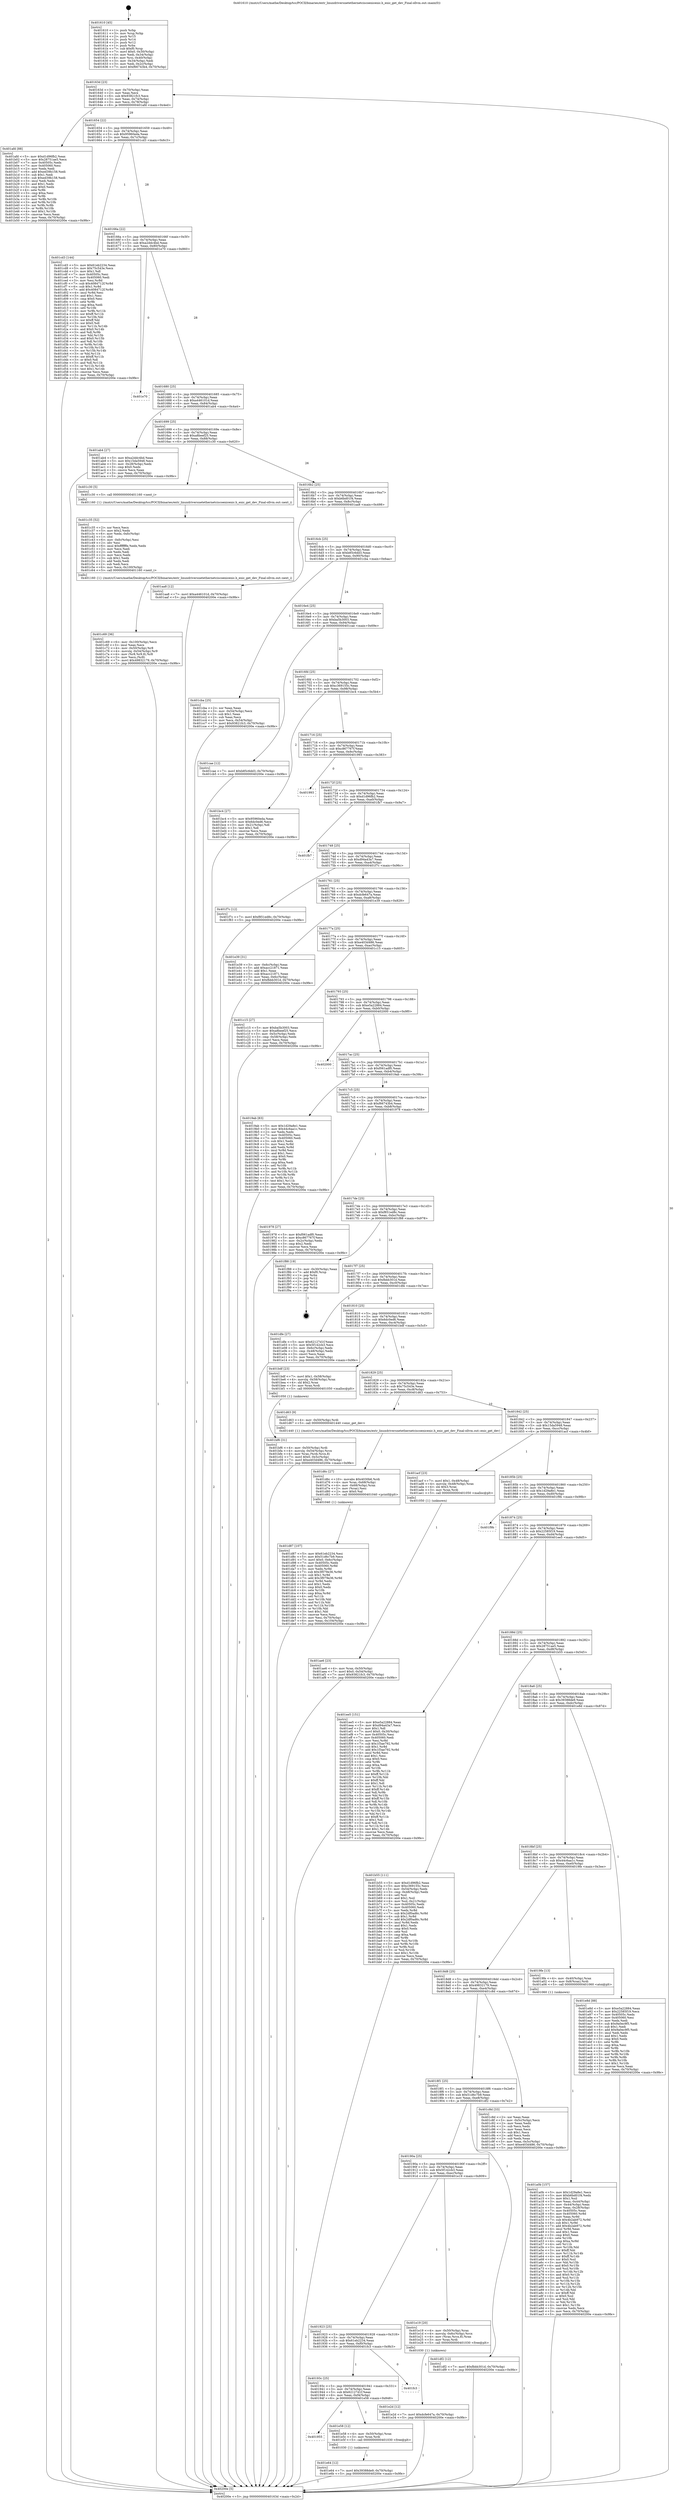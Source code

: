digraph "0x401610" {
  label = "0x401610 (/mnt/c/Users/mathe/Desktop/tcc/POCII/binaries/extr_linuxdriversnetethernetciscoenicenic.h_enic_get_dev_Final-ollvm.out::main(0))"
  labelloc = "t"
  node[shape=record]

  Entry [label="",width=0.3,height=0.3,shape=circle,fillcolor=black,style=filled]
  "0x40163d" [label="{
     0x40163d [23]\l
     | [instrs]\l
     &nbsp;&nbsp;0x40163d \<+3\>: mov -0x70(%rbp),%eax\l
     &nbsp;&nbsp;0x401640 \<+2\>: mov %eax,%ecx\l
     &nbsp;&nbsp;0x401642 \<+6\>: sub $0x93821fc3,%ecx\l
     &nbsp;&nbsp;0x401648 \<+3\>: mov %eax,-0x74(%rbp)\l
     &nbsp;&nbsp;0x40164b \<+3\>: mov %ecx,-0x78(%rbp)\l
     &nbsp;&nbsp;0x40164e \<+6\>: je 0000000000401afd \<main+0x4ed\>\l
  }"]
  "0x401afd" [label="{
     0x401afd [88]\l
     | [instrs]\l
     &nbsp;&nbsp;0x401afd \<+5\>: mov $0xd1d96fb2,%eax\l
     &nbsp;&nbsp;0x401b02 \<+5\>: mov $0x28751ae5,%ecx\l
     &nbsp;&nbsp;0x401b07 \<+7\>: mov 0x40505c,%edx\l
     &nbsp;&nbsp;0x401b0e \<+7\>: mov 0x405060,%esi\l
     &nbsp;&nbsp;0x401b15 \<+2\>: mov %edx,%edi\l
     &nbsp;&nbsp;0x401b17 \<+6\>: add $0xed39b158,%edi\l
     &nbsp;&nbsp;0x401b1d \<+3\>: sub $0x1,%edi\l
     &nbsp;&nbsp;0x401b20 \<+6\>: sub $0xed39b158,%edi\l
     &nbsp;&nbsp;0x401b26 \<+3\>: imul %edi,%edx\l
     &nbsp;&nbsp;0x401b29 \<+3\>: and $0x1,%edx\l
     &nbsp;&nbsp;0x401b2c \<+3\>: cmp $0x0,%edx\l
     &nbsp;&nbsp;0x401b2f \<+4\>: sete %r8b\l
     &nbsp;&nbsp;0x401b33 \<+3\>: cmp $0xa,%esi\l
     &nbsp;&nbsp;0x401b36 \<+4\>: setl %r9b\l
     &nbsp;&nbsp;0x401b3a \<+3\>: mov %r8b,%r10b\l
     &nbsp;&nbsp;0x401b3d \<+3\>: and %r9b,%r10b\l
     &nbsp;&nbsp;0x401b40 \<+3\>: xor %r9b,%r8b\l
     &nbsp;&nbsp;0x401b43 \<+3\>: or %r8b,%r10b\l
     &nbsp;&nbsp;0x401b46 \<+4\>: test $0x1,%r10b\l
     &nbsp;&nbsp;0x401b4a \<+3\>: cmovne %ecx,%eax\l
     &nbsp;&nbsp;0x401b4d \<+3\>: mov %eax,-0x70(%rbp)\l
     &nbsp;&nbsp;0x401b50 \<+5\>: jmp 000000000040200e \<main+0x9fe\>\l
  }"]
  "0x401654" [label="{
     0x401654 [22]\l
     | [instrs]\l
     &nbsp;&nbsp;0x401654 \<+5\>: jmp 0000000000401659 \<main+0x49\>\l
     &nbsp;&nbsp;0x401659 \<+3\>: mov -0x74(%rbp),%eax\l
     &nbsp;&nbsp;0x40165c \<+5\>: sub $0x95960eda,%eax\l
     &nbsp;&nbsp;0x401661 \<+3\>: mov %eax,-0x7c(%rbp)\l
     &nbsp;&nbsp;0x401664 \<+6\>: je 0000000000401cd3 \<main+0x6c3\>\l
  }"]
  Exit [label="",width=0.3,height=0.3,shape=circle,fillcolor=black,style=filled,peripheries=2]
  "0x401cd3" [label="{
     0x401cd3 [144]\l
     | [instrs]\l
     &nbsp;&nbsp;0x401cd3 \<+5\>: mov $0x61eb2234,%eax\l
     &nbsp;&nbsp;0x401cd8 \<+5\>: mov $0x75c543e,%ecx\l
     &nbsp;&nbsp;0x401cdd \<+2\>: mov $0x1,%dl\l
     &nbsp;&nbsp;0x401cdf \<+7\>: mov 0x40505c,%esi\l
     &nbsp;&nbsp;0x401ce6 \<+7\>: mov 0x405060,%edi\l
     &nbsp;&nbsp;0x401ced \<+3\>: mov %esi,%r8d\l
     &nbsp;&nbsp;0x401cf0 \<+7\>: sub $0x4084712f,%r8d\l
     &nbsp;&nbsp;0x401cf7 \<+4\>: sub $0x1,%r8d\l
     &nbsp;&nbsp;0x401cfb \<+7\>: add $0x4084712f,%r8d\l
     &nbsp;&nbsp;0x401d02 \<+4\>: imul %r8d,%esi\l
     &nbsp;&nbsp;0x401d06 \<+3\>: and $0x1,%esi\l
     &nbsp;&nbsp;0x401d09 \<+3\>: cmp $0x0,%esi\l
     &nbsp;&nbsp;0x401d0c \<+4\>: sete %r9b\l
     &nbsp;&nbsp;0x401d10 \<+3\>: cmp $0xa,%edi\l
     &nbsp;&nbsp;0x401d13 \<+4\>: setl %r10b\l
     &nbsp;&nbsp;0x401d17 \<+3\>: mov %r9b,%r11b\l
     &nbsp;&nbsp;0x401d1a \<+4\>: xor $0xff,%r11b\l
     &nbsp;&nbsp;0x401d1e \<+3\>: mov %r10b,%bl\l
     &nbsp;&nbsp;0x401d21 \<+3\>: xor $0xff,%bl\l
     &nbsp;&nbsp;0x401d24 \<+3\>: xor $0x0,%dl\l
     &nbsp;&nbsp;0x401d27 \<+3\>: mov %r11b,%r14b\l
     &nbsp;&nbsp;0x401d2a \<+4\>: and $0x0,%r14b\l
     &nbsp;&nbsp;0x401d2e \<+3\>: and %dl,%r9b\l
     &nbsp;&nbsp;0x401d31 \<+3\>: mov %bl,%r15b\l
     &nbsp;&nbsp;0x401d34 \<+4\>: and $0x0,%r15b\l
     &nbsp;&nbsp;0x401d38 \<+3\>: and %dl,%r10b\l
     &nbsp;&nbsp;0x401d3b \<+3\>: or %r9b,%r14b\l
     &nbsp;&nbsp;0x401d3e \<+3\>: or %r10b,%r15b\l
     &nbsp;&nbsp;0x401d41 \<+3\>: xor %r15b,%r14b\l
     &nbsp;&nbsp;0x401d44 \<+3\>: or %bl,%r11b\l
     &nbsp;&nbsp;0x401d47 \<+4\>: xor $0xff,%r11b\l
     &nbsp;&nbsp;0x401d4b \<+3\>: or $0x0,%dl\l
     &nbsp;&nbsp;0x401d4e \<+3\>: and %dl,%r11b\l
     &nbsp;&nbsp;0x401d51 \<+3\>: or %r11b,%r14b\l
     &nbsp;&nbsp;0x401d54 \<+4\>: test $0x1,%r14b\l
     &nbsp;&nbsp;0x401d58 \<+3\>: cmovne %ecx,%eax\l
     &nbsp;&nbsp;0x401d5b \<+3\>: mov %eax,-0x70(%rbp)\l
     &nbsp;&nbsp;0x401d5e \<+5\>: jmp 000000000040200e \<main+0x9fe\>\l
  }"]
  "0x40166a" [label="{
     0x40166a [22]\l
     | [instrs]\l
     &nbsp;&nbsp;0x40166a \<+5\>: jmp 000000000040166f \<main+0x5f\>\l
     &nbsp;&nbsp;0x40166f \<+3\>: mov -0x74(%rbp),%eax\l
     &nbsp;&nbsp;0x401672 \<+5\>: sub $0xa2ddc4bd,%eax\l
     &nbsp;&nbsp;0x401677 \<+3\>: mov %eax,-0x80(%rbp)\l
     &nbsp;&nbsp;0x40167a \<+6\>: je 0000000000401e70 \<main+0x860\>\l
  }"]
  "0x401e64" [label="{
     0x401e64 [12]\l
     | [instrs]\l
     &nbsp;&nbsp;0x401e64 \<+7\>: movl $0x39388de9,-0x70(%rbp)\l
     &nbsp;&nbsp;0x401e6b \<+5\>: jmp 000000000040200e \<main+0x9fe\>\l
  }"]
  "0x401e70" [label="{
     0x401e70\l
  }", style=dashed]
  "0x401680" [label="{
     0x401680 [25]\l
     | [instrs]\l
     &nbsp;&nbsp;0x401680 \<+5\>: jmp 0000000000401685 \<main+0x75\>\l
     &nbsp;&nbsp;0x401685 \<+3\>: mov -0x74(%rbp),%eax\l
     &nbsp;&nbsp;0x401688 \<+5\>: sub $0xa446101d,%eax\l
     &nbsp;&nbsp;0x40168d \<+6\>: mov %eax,-0x84(%rbp)\l
     &nbsp;&nbsp;0x401693 \<+6\>: je 0000000000401ab4 \<main+0x4a4\>\l
  }"]
  "0x401955" [label="{
     0x401955\l
  }", style=dashed]
  "0x401ab4" [label="{
     0x401ab4 [27]\l
     | [instrs]\l
     &nbsp;&nbsp;0x401ab4 \<+5\>: mov $0xa2ddc4bd,%eax\l
     &nbsp;&nbsp;0x401ab9 \<+5\>: mov $0x15da5948,%ecx\l
     &nbsp;&nbsp;0x401abe \<+3\>: mov -0x28(%rbp),%edx\l
     &nbsp;&nbsp;0x401ac1 \<+3\>: cmp $0x0,%edx\l
     &nbsp;&nbsp;0x401ac4 \<+3\>: cmove %ecx,%eax\l
     &nbsp;&nbsp;0x401ac7 \<+3\>: mov %eax,-0x70(%rbp)\l
     &nbsp;&nbsp;0x401aca \<+5\>: jmp 000000000040200e \<main+0x9fe\>\l
  }"]
  "0x401699" [label="{
     0x401699 [25]\l
     | [instrs]\l
     &nbsp;&nbsp;0x401699 \<+5\>: jmp 000000000040169e \<main+0x8e\>\l
     &nbsp;&nbsp;0x40169e \<+3\>: mov -0x74(%rbp),%eax\l
     &nbsp;&nbsp;0x4016a1 \<+5\>: sub $0xa8beef25,%eax\l
     &nbsp;&nbsp;0x4016a6 \<+6\>: mov %eax,-0x88(%rbp)\l
     &nbsp;&nbsp;0x4016ac \<+6\>: je 0000000000401c30 \<main+0x620\>\l
  }"]
  "0x401e58" [label="{
     0x401e58 [12]\l
     | [instrs]\l
     &nbsp;&nbsp;0x401e58 \<+4\>: mov -0x50(%rbp),%rax\l
     &nbsp;&nbsp;0x401e5c \<+3\>: mov %rax,%rdi\l
     &nbsp;&nbsp;0x401e5f \<+5\>: call 0000000000401030 \<free@plt\>\l
     | [calls]\l
     &nbsp;&nbsp;0x401030 \{1\} (unknown)\l
  }"]
  "0x401c30" [label="{
     0x401c30 [5]\l
     | [instrs]\l
     &nbsp;&nbsp;0x401c30 \<+5\>: call 0000000000401160 \<next_i\>\l
     | [calls]\l
     &nbsp;&nbsp;0x401160 \{1\} (/mnt/c/Users/mathe/Desktop/tcc/POCII/binaries/extr_linuxdriversnetethernetciscoenicenic.h_enic_get_dev_Final-ollvm.out::next_i)\l
  }"]
  "0x4016b2" [label="{
     0x4016b2 [25]\l
     | [instrs]\l
     &nbsp;&nbsp;0x4016b2 \<+5\>: jmp 00000000004016b7 \<main+0xa7\>\l
     &nbsp;&nbsp;0x4016b7 \<+3\>: mov -0x74(%rbp),%eax\l
     &nbsp;&nbsp;0x4016ba \<+5\>: sub $0xb6bd01f4,%eax\l
     &nbsp;&nbsp;0x4016bf \<+6\>: mov %eax,-0x8c(%rbp)\l
     &nbsp;&nbsp;0x4016c5 \<+6\>: je 0000000000401aa8 \<main+0x498\>\l
  }"]
  "0x40193c" [label="{
     0x40193c [25]\l
     | [instrs]\l
     &nbsp;&nbsp;0x40193c \<+5\>: jmp 0000000000401941 \<main+0x331\>\l
     &nbsp;&nbsp;0x401941 \<+3\>: mov -0x74(%rbp),%eax\l
     &nbsp;&nbsp;0x401944 \<+5\>: sub $0x62127d1f,%eax\l
     &nbsp;&nbsp;0x401949 \<+6\>: mov %eax,-0xf4(%rbp)\l
     &nbsp;&nbsp;0x40194f \<+6\>: je 0000000000401e58 \<main+0x848\>\l
  }"]
  "0x401aa8" [label="{
     0x401aa8 [12]\l
     | [instrs]\l
     &nbsp;&nbsp;0x401aa8 \<+7\>: movl $0xa446101d,-0x70(%rbp)\l
     &nbsp;&nbsp;0x401aaf \<+5\>: jmp 000000000040200e \<main+0x9fe\>\l
  }"]
  "0x4016cb" [label="{
     0x4016cb [25]\l
     | [instrs]\l
     &nbsp;&nbsp;0x4016cb \<+5\>: jmp 00000000004016d0 \<main+0xc0\>\l
     &nbsp;&nbsp;0x4016d0 \<+3\>: mov -0x74(%rbp),%eax\l
     &nbsp;&nbsp;0x4016d3 \<+5\>: sub $0xb85c6dd3,%eax\l
     &nbsp;&nbsp;0x4016d8 \<+6\>: mov %eax,-0x90(%rbp)\l
     &nbsp;&nbsp;0x4016de \<+6\>: je 0000000000401cba \<main+0x6aa\>\l
  }"]
  "0x401fc3" [label="{
     0x401fc3\l
  }", style=dashed]
  "0x401cba" [label="{
     0x401cba [25]\l
     | [instrs]\l
     &nbsp;&nbsp;0x401cba \<+2\>: xor %eax,%eax\l
     &nbsp;&nbsp;0x401cbc \<+3\>: mov -0x54(%rbp),%ecx\l
     &nbsp;&nbsp;0x401cbf \<+3\>: sub $0x1,%eax\l
     &nbsp;&nbsp;0x401cc2 \<+2\>: sub %eax,%ecx\l
     &nbsp;&nbsp;0x401cc4 \<+3\>: mov %ecx,-0x54(%rbp)\l
     &nbsp;&nbsp;0x401cc7 \<+7\>: movl $0x93821fc3,-0x70(%rbp)\l
     &nbsp;&nbsp;0x401cce \<+5\>: jmp 000000000040200e \<main+0x9fe\>\l
  }"]
  "0x4016e4" [label="{
     0x4016e4 [25]\l
     | [instrs]\l
     &nbsp;&nbsp;0x4016e4 \<+5\>: jmp 00000000004016e9 \<main+0xd9\>\l
     &nbsp;&nbsp;0x4016e9 \<+3\>: mov -0x74(%rbp),%eax\l
     &nbsp;&nbsp;0x4016ec \<+5\>: sub $0xba5b3003,%eax\l
     &nbsp;&nbsp;0x4016f1 \<+6\>: mov %eax,-0x94(%rbp)\l
     &nbsp;&nbsp;0x4016f7 \<+6\>: je 0000000000401cae \<main+0x69e\>\l
  }"]
  "0x401e2d" [label="{
     0x401e2d [12]\l
     | [instrs]\l
     &nbsp;&nbsp;0x401e2d \<+7\>: movl $0xdcfe647a,-0x70(%rbp)\l
     &nbsp;&nbsp;0x401e34 \<+5\>: jmp 000000000040200e \<main+0x9fe\>\l
  }"]
  "0x401cae" [label="{
     0x401cae [12]\l
     | [instrs]\l
     &nbsp;&nbsp;0x401cae \<+7\>: movl $0xb85c6dd3,-0x70(%rbp)\l
     &nbsp;&nbsp;0x401cb5 \<+5\>: jmp 000000000040200e \<main+0x9fe\>\l
  }"]
  "0x4016fd" [label="{
     0x4016fd [25]\l
     | [instrs]\l
     &nbsp;&nbsp;0x4016fd \<+5\>: jmp 0000000000401702 \<main+0xf2\>\l
     &nbsp;&nbsp;0x401702 \<+3\>: mov -0x74(%rbp),%eax\l
     &nbsp;&nbsp;0x401705 \<+5\>: sub $0xc369155c,%eax\l
     &nbsp;&nbsp;0x40170a \<+6\>: mov %eax,-0x98(%rbp)\l
     &nbsp;&nbsp;0x401710 \<+6\>: je 0000000000401bc4 \<main+0x5b4\>\l
  }"]
  "0x401923" [label="{
     0x401923 [25]\l
     | [instrs]\l
     &nbsp;&nbsp;0x401923 \<+5\>: jmp 0000000000401928 \<main+0x318\>\l
     &nbsp;&nbsp;0x401928 \<+3\>: mov -0x74(%rbp),%eax\l
     &nbsp;&nbsp;0x40192b \<+5\>: sub $0x61eb2234,%eax\l
     &nbsp;&nbsp;0x401930 \<+6\>: mov %eax,-0xf0(%rbp)\l
     &nbsp;&nbsp;0x401936 \<+6\>: je 0000000000401fc3 \<main+0x9b3\>\l
  }"]
  "0x401bc4" [label="{
     0x401bc4 [27]\l
     | [instrs]\l
     &nbsp;&nbsp;0x401bc4 \<+5\>: mov $0x95960eda,%eax\l
     &nbsp;&nbsp;0x401bc9 \<+5\>: mov $0x6dc0ed6,%ecx\l
     &nbsp;&nbsp;0x401bce \<+3\>: mov -0x21(%rbp),%dl\l
     &nbsp;&nbsp;0x401bd1 \<+3\>: test $0x1,%dl\l
     &nbsp;&nbsp;0x401bd4 \<+3\>: cmovne %ecx,%eax\l
     &nbsp;&nbsp;0x401bd7 \<+3\>: mov %eax,-0x70(%rbp)\l
     &nbsp;&nbsp;0x401bda \<+5\>: jmp 000000000040200e \<main+0x9fe\>\l
  }"]
  "0x401716" [label="{
     0x401716 [25]\l
     | [instrs]\l
     &nbsp;&nbsp;0x401716 \<+5\>: jmp 000000000040171b \<main+0x10b\>\l
     &nbsp;&nbsp;0x40171b \<+3\>: mov -0x74(%rbp),%eax\l
     &nbsp;&nbsp;0x40171e \<+5\>: sub $0xc867767f,%eax\l
     &nbsp;&nbsp;0x401723 \<+6\>: mov %eax,-0x9c(%rbp)\l
     &nbsp;&nbsp;0x401729 \<+6\>: je 0000000000401993 \<main+0x383\>\l
  }"]
  "0x401e19" [label="{
     0x401e19 [20]\l
     | [instrs]\l
     &nbsp;&nbsp;0x401e19 \<+4\>: mov -0x50(%rbp),%rax\l
     &nbsp;&nbsp;0x401e1d \<+4\>: movslq -0x6c(%rbp),%rcx\l
     &nbsp;&nbsp;0x401e21 \<+4\>: mov (%rax,%rcx,8),%rax\l
     &nbsp;&nbsp;0x401e25 \<+3\>: mov %rax,%rdi\l
     &nbsp;&nbsp;0x401e28 \<+5\>: call 0000000000401030 \<free@plt\>\l
     | [calls]\l
     &nbsp;&nbsp;0x401030 \{1\} (unknown)\l
  }"]
  "0x401993" [label="{
     0x401993\l
  }", style=dashed]
  "0x40172f" [label="{
     0x40172f [25]\l
     | [instrs]\l
     &nbsp;&nbsp;0x40172f \<+5\>: jmp 0000000000401734 \<main+0x124\>\l
     &nbsp;&nbsp;0x401734 \<+3\>: mov -0x74(%rbp),%eax\l
     &nbsp;&nbsp;0x401737 \<+5\>: sub $0xd1d96fb2,%eax\l
     &nbsp;&nbsp;0x40173c \<+6\>: mov %eax,-0xa0(%rbp)\l
     &nbsp;&nbsp;0x401742 \<+6\>: je 0000000000401fb7 \<main+0x9a7\>\l
  }"]
  "0x40190a" [label="{
     0x40190a [25]\l
     | [instrs]\l
     &nbsp;&nbsp;0x40190a \<+5\>: jmp 000000000040190f \<main+0x2ff\>\l
     &nbsp;&nbsp;0x40190f \<+3\>: mov -0x74(%rbp),%eax\l
     &nbsp;&nbsp;0x401912 \<+5\>: sub $0x5f142cb3,%eax\l
     &nbsp;&nbsp;0x401917 \<+6\>: mov %eax,-0xec(%rbp)\l
     &nbsp;&nbsp;0x40191d \<+6\>: je 0000000000401e19 \<main+0x809\>\l
  }"]
  "0x401fb7" [label="{
     0x401fb7\l
  }", style=dashed]
  "0x401748" [label="{
     0x401748 [25]\l
     | [instrs]\l
     &nbsp;&nbsp;0x401748 \<+5\>: jmp 000000000040174d \<main+0x13d\>\l
     &nbsp;&nbsp;0x40174d \<+3\>: mov -0x74(%rbp),%eax\l
     &nbsp;&nbsp;0x401750 \<+5\>: sub $0xd94a43a7,%eax\l
     &nbsp;&nbsp;0x401755 \<+6\>: mov %eax,-0xa4(%rbp)\l
     &nbsp;&nbsp;0x40175b \<+6\>: je 0000000000401f7c \<main+0x96c\>\l
  }"]
  "0x401df2" [label="{
     0x401df2 [12]\l
     | [instrs]\l
     &nbsp;&nbsp;0x401df2 \<+7\>: movl $0xfbbb301d,-0x70(%rbp)\l
     &nbsp;&nbsp;0x401df9 \<+5\>: jmp 000000000040200e \<main+0x9fe\>\l
  }"]
  "0x401f7c" [label="{
     0x401f7c [12]\l
     | [instrs]\l
     &nbsp;&nbsp;0x401f7c \<+7\>: movl $0xf851ed8c,-0x70(%rbp)\l
     &nbsp;&nbsp;0x401f83 \<+5\>: jmp 000000000040200e \<main+0x9fe\>\l
  }"]
  "0x401761" [label="{
     0x401761 [25]\l
     | [instrs]\l
     &nbsp;&nbsp;0x401761 \<+5\>: jmp 0000000000401766 \<main+0x156\>\l
     &nbsp;&nbsp;0x401766 \<+3\>: mov -0x74(%rbp),%eax\l
     &nbsp;&nbsp;0x401769 \<+5\>: sub $0xdcfe647a,%eax\l
     &nbsp;&nbsp;0x40176e \<+6\>: mov %eax,-0xa8(%rbp)\l
     &nbsp;&nbsp;0x401774 \<+6\>: je 0000000000401e39 \<main+0x829\>\l
  }"]
  "0x401d87" [label="{
     0x401d87 [107]\l
     | [instrs]\l
     &nbsp;&nbsp;0x401d87 \<+5\>: mov $0x61eb2234,%esi\l
     &nbsp;&nbsp;0x401d8c \<+5\>: mov $0x51d6c7b9,%ecx\l
     &nbsp;&nbsp;0x401d91 \<+7\>: movl $0x0,-0x6c(%rbp)\l
     &nbsp;&nbsp;0x401d98 \<+7\>: mov 0x40505c,%edx\l
     &nbsp;&nbsp;0x401d9f \<+8\>: mov 0x405060,%r8d\l
     &nbsp;&nbsp;0x401da7 \<+3\>: mov %edx,%r9d\l
     &nbsp;&nbsp;0x401daa \<+7\>: sub $0x3f079e36,%r9d\l
     &nbsp;&nbsp;0x401db1 \<+4\>: sub $0x1,%r9d\l
     &nbsp;&nbsp;0x401db5 \<+7\>: add $0x3f079e36,%r9d\l
     &nbsp;&nbsp;0x401dbc \<+4\>: imul %r9d,%edx\l
     &nbsp;&nbsp;0x401dc0 \<+3\>: and $0x1,%edx\l
     &nbsp;&nbsp;0x401dc3 \<+3\>: cmp $0x0,%edx\l
     &nbsp;&nbsp;0x401dc6 \<+4\>: sete %r10b\l
     &nbsp;&nbsp;0x401dca \<+4\>: cmp $0xa,%r8d\l
     &nbsp;&nbsp;0x401dce \<+4\>: setl %r11b\l
     &nbsp;&nbsp;0x401dd2 \<+3\>: mov %r10b,%bl\l
     &nbsp;&nbsp;0x401dd5 \<+3\>: and %r11b,%bl\l
     &nbsp;&nbsp;0x401dd8 \<+3\>: xor %r11b,%r10b\l
     &nbsp;&nbsp;0x401ddb \<+3\>: or %r10b,%bl\l
     &nbsp;&nbsp;0x401dde \<+3\>: test $0x1,%bl\l
     &nbsp;&nbsp;0x401de1 \<+3\>: cmovne %ecx,%esi\l
     &nbsp;&nbsp;0x401de4 \<+3\>: mov %esi,-0x70(%rbp)\l
     &nbsp;&nbsp;0x401de7 \<+6\>: mov %eax,-0x104(%rbp)\l
     &nbsp;&nbsp;0x401ded \<+5\>: jmp 000000000040200e \<main+0x9fe\>\l
  }"]
  "0x401e39" [label="{
     0x401e39 [31]\l
     | [instrs]\l
     &nbsp;&nbsp;0x401e39 \<+3\>: mov -0x6c(%rbp),%eax\l
     &nbsp;&nbsp;0x401e3c \<+5\>: add $0xacc21871,%eax\l
     &nbsp;&nbsp;0x401e41 \<+3\>: add $0x1,%eax\l
     &nbsp;&nbsp;0x401e44 \<+5\>: sub $0xacc21871,%eax\l
     &nbsp;&nbsp;0x401e49 \<+3\>: mov %eax,-0x6c(%rbp)\l
     &nbsp;&nbsp;0x401e4c \<+7\>: movl $0xfbbb301d,-0x70(%rbp)\l
     &nbsp;&nbsp;0x401e53 \<+5\>: jmp 000000000040200e \<main+0x9fe\>\l
  }"]
  "0x40177a" [label="{
     0x40177a [25]\l
     | [instrs]\l
     &nbsp;&nbsp;0x40177a \<+5\>: jmp 000000000040177f \<main+0x16f\>\l
     &nbsp;&nbsp;0x40177f \<+3\>: mov -0x74(%rbp),%eax\l
     &nbsp;&nbsp;0x401782 \<+5\>: sub $0xe403d486,%eax\l
     &nbsp;&nbsp;0x401787 \<+6\>: mov %eax,-0xac(%rbp)\l
     &nbsp;&nbsp;0x40178d \<+6\>: je 0000000000401c15 \<main+0x605\>\l
  }"]
  "0x401d6c" [label="{
     0x401d6c [27]\l
     | [instrs]\l
     &nbsp;&nbsp;0x401d6c \<+10\>: movabs $0x4030b6,%rdi\l
     &nbsp;&nbsp;0x401d76 \<+4\>: mov %rax,-0x68(%rbp)\l
     &nbsp;&nbsp;0x401d7a \<+4\>: mov -0x68(%rbp),%rax\l
     &nbsp;&nbsp;0x401d7e \<+2\>: mov (%rax),%esi\l
     &nbsp;&nbsp;0x401d80 \<+2\>: mov $0x0,%al\l
     &nbsp;&nbsp;0x401d82 \<+5\>: call 0000000000401040 \<printf@plt\>\l
     | [calls]\l
     &nbsp;&nbsp;0x401040 \{1\} (unknown)\l
  }"]
  "0x401c15" [label="{
     0x401c15 [27]\l
     | [instrs]\l
     &nbsp;&nbsp;0x401c15 \<+5\>: mov $0xba5b3003,%eax\l
     &nbsp;&nbsp;0x401c1a \<+5\>: mov $0xa8beef25,%ecx\l
     &nbsp;&nbsp;0x401c1f \<+3\>: mov -0x5c(%rbp),%edx\l
     &nbsp;&nbsp;0x401c22 \<+3\>: cmp -0x58(%rbp),%edx\l
     &nbsp;&nbsp;0x401c25 \<+3\>: cmovl %ecx,%eax\l
     &nbsp;&nbsp;0x401c28 \<+3\>: mov %eax,-0x70(%rbp)\l
     &nbsp;&nbsp;0x401c2b \<+5\>: jmp 000000000040200e \<main+0x9fe\>\l
  }"]
  "0x401793" [label="{
     0x401793 [25]\l
     | [instrs]\l
     &nbsp;&nbsp;0x401793 \<+5\>: jmp 0000000000401798 \<main+0x188\>\l
     &nbsp;&nbsp;0x401798 \<+3\>: mov -0x74(%rbp),%eax\l
     &nbsp;&nbsp;0x40179b \<+5\>: sub $0xe5a22884,%eax\l
     &nbsp;&nbsp;0x4017a0 \<+6\>: mov %eax,-0xb0(%rbp)\l
     &nbsp;&nbsp;0x4017a6 \<+6\>: je 0000000000402000 \<main+0x9f0\>\l
  }"]
  "0x4018f1" [label="{
     0x4018f1 [25]\l
     | [instrs]\l
     &nbsp;&nbsp;0x4018f1 \<+5\>: jmp 00000000004018f6 \<main+0x2e6\>\l
     &nbsp;&nbsp;0x4018f6 \<+3\>: mov -0x74(%rbp),%eax\l
     &nbsp;&nbsp;0x4018f9 \<+5\>: sub $0x51d6c7b9,%eax\l
     &nbsp;&nbsp;0x4018fe \<+6\>: mov %eax,-0xe8(%rbp)\l
     &nbsp;&nbsp;0x401904 \<+6\>: je 0000000000401df2 \<main+0x7e2\>\l
  }"]
  "0x402000" [label="{
     0x402000\l
  }", style=dashed]
  "0x4017ac" [label="{
     0x4017ac [25]\l
     | [instrs]\l
     &nbsp;&nbsp;0x4017ac \<+5\>: jmp 00000000004017b1 \<main+0x1a1\>\l
     &nbsp;&nbsp;0x4017b1 \<+3\>: mov -0x74(%rbp),%eax\l
     &nbsp;&nbsp;0x4017b4 \<+5\>: sub $0xf061adf0,%eax\l
     &nbsp;&nbsp;0x4017b9 \<+6\>: mov %eax,-0xb4(%rbp)\l
     &nbsp;&nbsp;0x4017bf \<+6\>: je 00000000004019ab \<main+0x39b\>\l
  }"]
  "0x401c8d" [label="{
     0x401c8d [33]\l
     | [instrs]\l
     &nbsp;&nbsp;0x401c8d \<+2\>: xor %eax,%eax\l
     &nbsp;&nbsp;0x401c8f \<+3\>: mov -0x5c(%rbp),%ecx\l
     &nbsp;&nbsp;0x401c92 \<+2\>: mov %eax,%edx\l
     &nbsp;&nbsp;0x401c94 \<+2\>: sub %ecx,%edx\l
     &nbsp;&nbsp;0x401c96 \<+2\>: mov %eax,%ecx\l
     &nbsp;&nbsp;0x401c98 \<+3\>: sub $0x1,%ecx\l
     &nbsp;&nbsp;0x401c9b \<+2\>: add %ecx,%edx\l
     &nbsp;&nbsp;0x401c9d \<+2\>: sub %edx,%eax\l
     &nbsp;&nbsp;0x401c9f \<+3\>: mov %eax,-0x5c(%rbp)\l
     &nbsp;&nbsp;0x401ca2 \<+7\>: movl $0xe403d486,-0x70(%rbp)\l
     &nbsp;&nbsp;0x401ca9 \<+5\>: jmp 000000000040200e \<main+0x9fe\>\l
  }"]
  "0x4019ab" [label="{
     0x4019ab [83]\l
     | [instrs]\l
     &nbsp;&nbsp;0x4019ab \<+5\>: mov $0x1d29a8e1,%eax\l
     &nbsp;&nbsp;0x4019b0 \<+5\>: mov $0x44c6aa1c,%ecx\l
     &nbsp;&nbsp;0x4019b5 \<+2\>: xor %edx,%edx\l
     &nbsp;&nbsp;0x4019b7 \<+7\>: mov 0x40505c,%esi\l
     &nbsp;&nbsp;0x4019be \<+7\>: mov 0x405060,%edi\l
     &nbsp;&nbsp;0x4019c5 \<+3\>: sub $0x1,%edx\l
     &nbsp;&nbsp;0x4019c8 \<+3\>: mov %esi,%r8d\l
     &nbsp;&nbsp;0x4019cb \<+3\>: add %edx,%r8d\l
     &nbsp;&nbsp;0x4019ce \<+4\>: imul %r8d,%esi\l
     &nbsp;&nbsp;0x4019d2 \<+3\>: and $0x1,%esi\l
     &nbsp;&nbsp;0x4019d5 \<+3\>: cmp $0x0,%esi\l
     &nbsp;&nbsp;0x4019d8 \<+4\>: sete %r9b\l
     &nbsp;&nbsp;0x4019dc \<+3\>: cmp $0xa,%edi\l
     &nbsp;&nbsp;0x4019df \<+4\>: setl %r10b\l
     &nbsp;&nbsp;0x4019e3 \<+3\>: mov %r9b,%r11b\l
     &nbsp;&nbsp;0x4019e6 \<+3\>: and %r10b,%r11b\l
     &nbsp;&nbsp;0x4019e9 \<+3\>: xor %r10b,%r9b\l
     &nbsp;&nbsp;0x4019ec \<+3\>: or %r9b,%r11b\l
     &nbsp;&nbsp;0x4019ef \<+4\>: test $0x1,%r11b\l
     &nbsp;&nbsp;0x4019f3 \<+3\>: cmovne %ecx,%eax\l
     &nbsp;&nbsp;0x4019f6 \<+3\>: mov %eax,-0x70(%rbp)\l
     &nbsp;&nbsp;0x4019f9 \<+5\>: jmp 000000000040200e \<main+0x9fe\>\l
  }"]
  "0x4017c5" [label="{
     0x4017c5 [25]\l
     | [instrs]\l
     &nbsp;&nbsp;0x4017c5 \<+5\>: jmp 00000000004017ca \<main+0x1ba\>\l
     &nbsp;&nbsp;0x4017ca \<+3\>: mov -0x74(%rbp),%eax\l
     &nbsp;&nbsp;0x4017cd \<+5\>: sub $0xf66743b4,%eax\l
     &nbsp;&nbsp;0x4017d2 \<+6\>: mov %eax,-0xb8(%rbp)\l
     &nbsp;&nbsp;0x4017d8 \<+6\>: je 0000000000401978 \<main+0x368\>\l
  }"]
  "0x401c69" [label="{
     0x401c69 [36]\l
     | [instrs]\l
     &nbsp;&nbsp;0x401c69 \<+6\>: mov -0x100(%rbp),%ecx\l
     &nbsp;&nbsp;0x401c6f \<+3\>: imul %eax,%ecx\l
     &nbsp;&nbsp;0x401c72 \<+4\>: mov -0x50(%rbp),%r8\l
     &nbsp;&nbsp;0x401c76 \<+4\>: movslq -0x54(%rbp),%r9\l
     &nbsp;&nbsp;0x401c7a \<+4\>: mov (%r8,%r9,8),%r8\l
     &nbsp;&nbsp;0x401c7e \<+3\>: mov %ecx,(%r8)\l
     &nbsp;&nbsp;0x401c81 \<+7\>: movl $0x49832179,-0x70(%rbp)\l
     &nbsp;&nbsp;0x401c88 \<+5\>: jmp 000000000040200e \<main+0x9fe\>\l
  }"]
  "0x401978" [label="{
     0x401978 [27]\l
     | [instrs]\l
     &nbsp;&nbsp;0x401978 \<+5\>: mov $0xf061adf0,%eax\l
     &nbsp;&nbsp;0x40197d \<+5\>: mov $0xc867767f,%ecx\l
     &nbsp;&nbsp;0x401982 \<+3\>: mov -0x2c(%rbp),%edx\l
     &nbsp;&nbsp;0x401985 \<+3\>: cmp $0x2,%edx\l
     &nbsp;&nbsp;0x401988 \<+3\>: cmovne %ecx,%eax\l
     &nbsp;&nbsp;0x40198b \<+3\>: mov %eax,-0x70(%rbp)\l
     &nbsp;&nbsp;0x40198e \<+5\>: jmp 000000000040200e \<main+0x9fe\>\l
  }"]
  "0x4017de" [label="{
     0x4017de [25]\l
     | [instrs]\l
     &nbsp;&nbsp;0x4017de \<+5\>: jmp 00000000004017e3 \<main+0x1d3\>\l
     &nbsp;&nbsp;0x4017e3 \<+3\>: mov -0x74(%rbp),%eax\l
     &nbsp;&nbsp;0x4017e6 \<+5\>: sub $0xf851ed8c,%eax\l
     &nbsp;&nbsp;0x4017eb \<+6\>: mov %eax,-0xbc(%rbp)\l
     &nbsp;&nbsp;0x4017f1 \<+6\>: je 0000000000401f88 \<main+0x978\>\l
  }"]
  "0x40200e" [label="{
     0x40200e [5]\l
     | [instrs]\l
     &nbsp;&nbsp;0x40200e \<+5\>: jmp 000000000040163d \<main+0x2d\>\l
  }"]
  "0x401610" [label="{
     0x401610 [45]\l
     | [instrs]\l
     &nbsp;&nbsp;0x401610 \<+1\>: push %rbp\l
     &nbsp;&nbsp;0x401611 \<+3\>: mov %rsp,%rbp\l
     &nbsp;&nbsp;0x401614 \<+2\>: push %r15\l
     &nbsp;&nbsp;0x401616 \<+2\>: push %r14\l
     &nbsp;&nbsp;0x401618 \<+2\>: push %r12\l
     &nbsp;&nbsp;0x40161a \<+1\>: push %rbx\l
     &nbsp;&nbsp;0x40161b \<+7\>: sub $0xf0,%rsp\l
     &nbsp;&nbsp;0x401622 \<+7\>: movl $0x0,-0x30(%rbp)\l
     &nbsp;&nbsp;0x401629 \<+3\>: mov %edi,-0x34(%rbp)\l
     &nbsp;&nbsp;0x40162c \<+4\>: mov %rsi,-0x40(%rbp)\l
     &nbsp;&nbsp;0x401630 \<+3\>: mov -0x34(%rbp),%edi\l
     &nbsp;&nbsp;0x401633 \<+3\>: mov %edi,-0x2c(%rbp)\l
     &nbsp;&nbsp;0x401636 \<+7\>: movl $0xf66743b4,-0x70(%rbp)\l
  }"]
  "0x401c35" [label="{
     0x401c35 [52]\l
     | [instrs]\l
     &nbsp;&nbsp;0x401c35 \<+2\>: xor %ecx,%ecx\l
     &nbsp;&nbsp;0x401c37 \<+5\>: mov $0x2,%edx\l
     &nbsp;&nbsp;0x401c3c \<+6\>: mov %edx,-0xfc(%rbp)\l
     &nbsp;&nbsp;0x401c42 \<+1\>: cltd\l
     &nbsp;&nbsp;0x401c43 \<+6\>: mov -0xfc(%rbp),%esi\l
     &nbsp;&nbsp;0x401c49 \<+2\>: idiv %esi\l
     &nbsp;&nbsp;0x401c4b \<+6\>: imul $0xfffffffe,%edx,%edx\l
     &nbsp;&nbsp;0x401c51 \<+2\>: mov %ecx,%edi\l
     &nbsp;&nbsp;0x401c53 \<+2\>: sub %edx,%edi\l
     &nbsp;&nbsp;0x401c55 \<+2\>: mov %ecx,%edx\l
     &nbsp;&nbsp;0x401c57 \<+3\>: sub $0x1,%edx\l
     &nbsp;&nbsp;0x401c5a \<+2\>: add %edx,%edi\l
     &nbsp;&nbsp;0x401c5c \<+2\>: sub %edi,%ecx\l
     &nbsp;&nbsp;0x401c5e \<+6\>: mov %ecx,-0x100(%rbp)\l
     &nbsp;&nbsp;0x401c64 \<+5\>: call 0000000000401160 \<next_i\>\l
     | [calls]\l
     &nbsp;&nbsp;0x401160 \{1\} (/mnt/c/Users/mathe/Desktop/tcc/POCII/binaries/extr_linuxdriversnetethernetciscoenicenic.h_enic_get_dev_Final-ollvm.out::next_i)\l
  }"]
  "0x401f88" [label="{
     0x401f88 [19]\l
     | [instrs]\l
     &nbsp;&nbsp;0x401f88 \<+3\>: mov -0x30(%rbp),%eax\l
     &nbsp;&nbsp;0x401f8b \<+7\>: add $0xf0,%rsp\l
     &nbsp;&nbsp;0x401f92 \<+1\>: pop %rbx\l
     &nbsp;&nbsp;0x401f93 \<+2\>: pop %r12\l
     &nbsp;&nbsp;0x401f95 \<+2\>: pop %r14\l
     &nbsp;&nbsp;0x401f97 \<+2\>: pop %r15\l
     &nbsp;&nbsp;0x401f99 \<+1\>: pop %rbp\l
     &nbsp;&nbsp;0x401f9a \<+1\>: ret\l
  }"]
  "0x4017f7" [label="{
     0x4017f7 [25]\l
     | [instrs]\l
     &nbsp;&nbsp;0x4017f7 \<+5\>: jmp 00000000004017fc \<main+0x1ec\>\l
     &nbsp;&nbsp;0x4017fc \<+3\>: mov -0x74(%rbp),%eax\l
     &nbsp;&nbsp;0x4017ff \<+5\>: sub $0xfbbb301d,%eax\l
     &nbsp;&nbsp;0x401804 \<+6\>: mov %eax,-0xc0(%rbp)\l
     &nbsp;&nbsp;0x40180a \<+6\>: je 0000000000401dfe \<main+0x7ee\>\l
  }"]
  "0x401bf6" [label="{
     0x401bf6 [31]\l
     | [instrs]\l
     &nbsp;&nbsp;0x401bf6 \<+4\>: mov -0x50(%rbp),%rdi\l
     &nbsp;&nbsp;0x401bfa \<+4\>: movslq -0x54(%rbp),%rcx\l
     &nbsp;&nbsp;0x401bfe \<+4\>: mov %rax,(%rdi,%rcx,8)\l
     &nbsp;&nbsp;0x401c02 \<+7\>: movl $0x0,-0x5c(%rbp)\l
     &nbsp;&nbsp;0x401c09 \<+7\>: movl $0xe403d486,-0x70(%rbp)\l
     &nbsp;&nbsp;0x401c10 \<+5\>: jmp 000000000040200e \<main+0x9fe\>\l
  }"]
  "0x401dfe" [label="{
     0x401dfe [27]\l
     | [instrs]\l
     &nbsp;&nbsp;0x401dfe \<+5\>: mov $0x62127d1f,%eax\l
     &nbsp;&nbsp;0x401e03 \<+5\>: mov $0x5f142cb3,%ecx\l
     &nbsp;&nbsp;0x401e08 \<+3\>: mov -0x6c(%rbp),%edx\l
     &nbsp;&nbsp;0x401e0b \<+3\>: cmp -0x48(%rbp),%edx\l
     &nbsp;&nbsp;0x401e0e \<+3\>: cmovl %ecx,%eax\l
     &nbsp;&nbsp;0x401e11 \<+3\>: mov %eax,-0x70(%rbp)\l
     &nbsp;&nbsp;0x401e14 \<+5\>: jmp 000000000040200e \<main+0x9fe\>\l
  }"]
  "0x401810" [label="{
     0x401810 [25]\l
     | [instrs]\l
     &nbsp;&nbsp;0x401810 \<+5\>: jmp 0000000000401815 \<main+0x205\>\l
     &nbsp;&nbsp;0x401815 \<+3\>: mov -0x74(%rbp),%eax\l
     &nbsp;&nbsp;0x401818 \<+5\>: sub $0x6dc0ed6,%eax\l
     &nbsp;&nbsp;0x40181d \<+6\>: mov %eax,-0xc4(%rbp)\l
     &nbsp;&nbsp;0x401823 \<+6\>: je 0000000000401bdf \<main+0x5cf\>\l
  }"]
  "0x401ae6" [label="{
     0x401ae6 [23]\l
     | [instrs]\l
     &nbsp;&nbsp;0x401ae6 \<+4\>: mov %rax,-0x50(%rbp)\l
     &nbsp;&nbsp;0x401aea \<+7\>: movl $0x0,-0x54(%rbp)\l
     &nbsp;&nbsp;0x401af1 \<+7\>: movl $0x93821fc3,-0x70(%rbp)\l
     &nbsp;&nbsp;0x401af8 \<+5\>: jmp 000000000040200e \<main+0x9fe\>\l
  }"]
  "0x401bdf" [label="{
     0x401bdf [23]\l
     | [instrs]\l
     &nbsp;&nbsp;0x401bdf \<+7\>: movl $0x1,-0x58(%rbp)\l
     &nbsp;&nbsp;0x401be6 \<+4\>: movslq -0x58(%rbp),%rax\l
     &nbsp;&nbsp;0x401bea \<+4\>: shl $0x2,%rax\l
     &nbsp;&nbsp;0x401bee \<+3\>: mov %rax,%rdi\l
     &nbsp;&nbsp;0x401bf1 \<+5\>: call 0000000000401050 \<malloc@plt\>\l
     | [calls]\l
     &nbsp;&nbsp;0x401050 \{1\} (unknown)\l
  }"]
  "0x401829" [label="{
     0x401829 [25]\l
     | [instrs]\l
     &nbsp;&nbsp;0x401829 \<+5\>: jmp 000000000040182e \<main+0x21e\>\l
     &nbsp;&nbsp;0x40182e \<+3\>: mov -0x74(%rbp),%eax\l
     &nbsp;&nbsp;0x401831 \<+5\>: sub $0x75c543e,%eax\l
     &nbsp;&nbsp;0x401836 \<+6\>: mov %eax,-0xc8(%rbp)\l
     &nbsp;&nbsp;0x40183c \<+6\>: je 0000000000401d63 \<main+0x753\>\l
  }"]
  "0x401a0b" [label="{
     0x401a0b [157]\l
     | [instrs]\l
     &nbsp;&nbsp;0x401a0b \<+5\>: mov $0x1d29a8e1,%ecx\l
     &nbsp;&nbsp;0x401a10 \<+5\>: mov $0xb6bd01f4,%edx\l
     &nbsp;&nbsp;0x401a15 \<+3\>: mov $0x1,%sil\l
     &nbsp;&nbsp;0x401a18 \<+3\>: mov %eax,-0x44(%rbp)\l
     &nbsp;&nbsp;0x401a1b \<+3\>: mov -0x44(%rbp),%eax\l
     &nbsp;&nbsp;0x401a1e \<+3\>: mov %eax,-0x28(%rbp)\l
     &nbsp;&nbsp;0x401a21 \<+7\>: mov 0x40505c,%eax\l
     &nbsp;&nbsp;0x401a28 \<+8\>: mov 0x405060,%r8d\l
     &nbsp;&nbsp;0x401a30 \<+3\>: mov %eax,%r9d\l
     &nbsp;&nbsp;0x401a33 \<+7\>: sub $0x4b2ab972,%r9d\l
     &nbsp;&nbsp;0x401a3a \<+4\>: sub $0x1,%r9d\l
     &nbsp;&nbsp;0x401a3e \<+7\>: add $0x4b2ab972,%r9d\l
     &nbsp;&nbsp;0x401a45 \<+4\>: imul %r9d,%eax\l
     &nbsp;&nbsp;0x401a49 \<+3\>: and $0x1,%eax\l
     &nbsp;&nbsp;0x401a4c \<+3\>: cmp $0x0,%eax\l
     &nbsp;&nbsp;0x401a4f \<+4\>: sete %r10b\l
     &nbsp;&nbsp;0x401a53 \<+4\>: cmp $0xa,%r8d\l
     &nbsp;&nbsp;0x401a57 \<+4\>: setl %r11b\l
     &nbsp;&nbsp;0x401a5b \<+3\>: mov %r10b,%bl\l
     &nbsp;&nbsp;0x401a5e \<+3\>: xor $0xff,%bl\l
     &nbsp;&nbsp;0x401a61 \<+3\>: mov %r11b,%r14b\l
     &nbsp;&nbsp;0x401a64 \<+4\>: xor $0xff,%r14b\l
     &nbsp;&nbsp;0x401a68 \<+4\>: xor $0x0,%sil\l
     &nbsp;&nbsp;0x401a6c \<+3\>: mov %bl,%r15b\l
     &nbsp;&nbsp;0x401a6f \<+4\>: and $0x0,%r15b\l
     &nbsp;&nbsp;0x401a73 \<+3\>: and %sil,%r10b\l
     &nbsp;&nbsp;0x401a76 \<+3\>: mov %r14b,%r12b\l
     &nbsp;&nbsp;0x401a79 \<+4\>: and $0x0,%r12b\l
     &nbsp;&nbsp;0x401a7d \<+3\>: and %sil,%r11b\l
     &nbsp;&nbsp;0x401a80 \<+3\>: or %r10b,%r15b\l
     &nbsp;&nbsp;0x401a83 \<+3\>: or %r11b,%r12b\l
     &nbsp;&nbsp;0x401a86 \<+3\>: xor %r12b,%r15b\l
     &nbsp;&nbsp;0x401a89 \<+3\>: or %r14b,%bl\l
     &nbsp;&nbsp;0x401a8c \<+3\>: xor $0xff,%bl\l
     &nbsp;&nbsp;0x401a8f \<+4\>: or $0x0,%sil\l
     &nbsp;&nbsp;0x401a93 \<+3\>: and %sil,%bl\l
     &nbsp;&nbsp;0x401a96 \<+3\>: or %bl,%r15b\l
     &nbsp;&nbsp;0x401a99 \<+4\>: test $0x1,%r15b\l
     &nbsp;&nbsp;0x401a9d \<+3\>: cmovne %edx,%ecx\l
     &nbsp;&nbsp;0x401aa0 \<+3\>: mov %ecx,-0x70(%rbp)\l
     &nbsp;&nbsp;0x401aa3 \<+5\>: jmp 000000000040200e \<main+0x9fe\>\l
  }"]
  "0x401d63" [label="{
     0x401d63 [9]\l
     | [instrs]\l
     &nbsp;&nbsp;0x401d63 \<+4\>: mov -0x50(%rbp),%rdi\l
     &nbsp;&nbsp;0x401d67 \<+5\>: call 0000000000401440 \<enic_get_dev\>\l
     | [calls]\l
     &nbsp;&nbsp;0x401440 \{1\} (/mnt/c/Users/mathe/Desktop/tcc/POCII/binaries/extr_linuxdriversnetethernetciscoenicenic.h_enic_get_dev_Final-ollvm.out::enic_get_dev)\l
  }"]
  "0x401842" [label="{
     0x401842 [25]\l
     | [instrs]\l
     &nbsp;&nbsp;0x401842 \<+5\>: jmp 0000000000401847 \<main+0x237\>\l
     &nbsp;&nbsp;0x401847 \<+3\>: mov -0x74(%rbp),%eax\l
     &nbsp;&nbsp;0x40184a \<+5\>: sub $0x15da5948,%eax\l
     &nbsp;&nbsp;0x40184f \<+6\>: mov %eax,-0xcc(%rbp)\l
     &nbsp;&nbsp;0x401855 \<+6\>: je 0000000000401acf \<main+0x4bf\>\l
  }"]
  "0x4018d8" [label="{
     0x4018d8 [25]\l
     | [instrs]\l
     &nbsp;&nbsp;0x4018d8 \<+5\>: jmp 00000000004018dd \<main+0x2cd\>\l
     &nbsp;&nbsp;0x4018dd \<+3\>: mov -0x74(%rbp),%eax\l
     &nbsp;&nbsp;0x4018e0 \<+5\>: sub $0x49832179,%eax\l
     &nbsp;&nbsp;0x4018e5 \<+6\>: mov %eax,-0xe4(%rbp)\l
     &nbsp;&nbsp;0x4018eb \<+6\>: je 0000000000401c8d \<main+0x67d\>\l
  }"]
  "0x401acf" [label="{
     0x401acf [23]\l
     | [instrs]\l
     &nbsp;&nbsp;0x401acf \<+7\>: movl $0x1,-0x48(%rbp)\l
     &nbsp;&nbsp;0x401ad6 \<+4\>: movslq -0x48(%rbp),%rax\l
     &nbsp;&nbsp;0x401ada \<+4\>: shl $0x3,%rax\l
     &nbsp;&nbsp;0x401ade \<+3\>: mov %rax,%rdi\l
     &nbsp;&nbsp;0x401ae1 \<+5\>: call 0000000000401050 \<malloc@plt\>\l
     | [calls]\l
     &nbsp;&nbsp;0x401050 \{1\} (unknown)\l
  }"]
  "0x40185b" [label="{
     0x40185b [25]\l
     | [instrs]\l
     &nbsp;&nbsp;0x40185b \<+5\>: jmp 0000000000401860 \<main+0x250\>\l
     &nbsp;&nbsp;0x401860 \<+3\>: mov -0x74(%rbp),%eax\l
     &nbsp;&nbsp;0x401863 \<+5\>: sub $0x1d29a8e1,%eax\l
     &nbsp;&nbsp;0x401868 \<+6\>: mov %eax,-0xd0(%rbp)\l
     &nbsp;&nbsp;0x40186e \<+6\>: je 0000000000401f9b \<main+0x98b\>\l
  }"]
  "0x4019fe" [label="{
     0x4019fe [13]\l
     | [instrs]\l
     &nbsp;&nbsp;0x4019fe \<+4\>: mov -0x40(%rbp),%rax\l
     &nbsp;&nbsp;0x401a02 \<+4\>: mov 0x8(%rax),%rdi\l
     &nbsp;&nbsp;0x401a06 \<+5\>: call 0000000000401060 \<atoi@plt\>\l
     | [calls]\l
     &nbsp;&nbsp;0x401060 \{1\} (unknown)\l
  }"]
  "0x401f9b" [label="{
     0x401f9b\l
  }", style=dashed]
  "0x401874" [label="{
     0x401874 [25]\l
     | [instrs]\l
     &nbsp;&nbsp;0x401874 \<+5\>: jmp 0000000000401879 \<main+0x269\>\l
     &nbsp;&nbsp;0x401879 \<+3\>: mov -0x74(%rbp),%eax\l
     &nbsp;&nbsp;0x40187c \<+5\>: sub $0x22585f19,%eax\l
     &nbsp;&nbsp;0x401881 \<+6\>: mov %eax,-0xd4(%rbp)\l
     &nbsp;&nbsp;0x401887 \<+6\>: je 0000000000401ee5 \<main+0x8d5\>\l
  }"]
  "0x4018bf" [label="{
     0x4018bf [25]\l
     | [instrs]\l
     &nbsp;&nbsp;0x4018bf \<+5\>: jmp 00000000004018c4 \<main+0x2b4\>\l
     &nbsp;&nbsp;0x4018c4 \<+3\>: mov -0x74(%rbp),%eax\l
     &nbsp;&nbsp;0x4018c7 \<+5\>: sub $0x44c6aa1c,%eax\l
     &nbsp;&nbsp;0x4018cc \<+6\>: mov %eax,-0xe0(%rbp)\l
     &nbsp;&nbsp;0x4018d2 \<+6\>: je 00000000004019fe \<main+0x3ee\>\l
  }"]
  "0x401ee5" [label="{
     0x401ee5 [151]\l
     | [instrs]\l
     &nbsp;&nbsp;0x401ee5 \<+5\>: mov $0xe5a22884,%eax\l
     &nbsp;&nbsp;0x401eea \<+5\>: mov $0xd94a43a7,%ecx\l
     &nbsp;&nbsp;0x401eef \<+2\>: mov $0x1,%dl\l
     &nbsp;&nbsp;0x401ef1 \<+7\>: movl $0x0,-0x30(%rbp)\l
     &nbsp;&nbsp;0x401ef8 \<+7\>: mov 0x40505c,%esi\l
     &nbsp;&nbsp;0x401eff \<+7\>: mov 0x405060,%edi\l
     &nbsp;&nbsp;0x401f06 \<+3\>: mov %esi,%r8d\l
     &nbsp;&nbsp;0x401f09 \<+7\>: sub $0x1f3ae792,%r8d\l
     &nbsp;&nbsp;0x401f10 \<+4\>: sub $0x1,%r8d\l
     &nbsp;&nbsp;0x401f14 \<+7\>: add $0x1f3ae792,%r8d\l
     &nbsp;&nbsp;0x401f1b \<+4\>: imul %r8d,%esi\l
     &nbsp;&nbsp;0x401f1f \<+3\>: and $0x1,%esi\l
     &nbsp;&nbsp;0x401f22 \<+3\>: cmp $0x0,%esi\l
     &nbsp;&nbsp;0x401f25 \<+4\>: sete %r9b\l
     &nbsp;&nbsp;0x401f29 \<+3\>: cmp $0xa,%edi\l
     &nbsp;&nbsp;0x401f2c \<+4\>: setl %r10b\l
     &nbsp;&nbsp;0x401f30 \<+3\>: mov %r9b,%r11b\l
     &nbsp;&nbsp;0x401f33 \<+4\>: xor $0xff,%r11b\l
     &nbsp;&nbsp;0x401f37 \<+3\>: mov %r10b,%bl\l
     &nbsp;&nbsp;0x401f3a \<+3\>: xor $0xff,%bl\l
     &nbsp;&nbsp;0x401f3d \<+3\>: xor $0x1,%dl\l
     &nbsp;&nbsp;0x401f40 \<+3\>: mov %r11b,%r14b\l
     &nbsp;&nbsp;0x401f43 \<+4\>: and $0xff,%r14b\l
     &nbsp;&nbsp;0x401f47 \<+3\>: and %dl,%r9b\l
     &nbsp;&nbsp;0x401f4a \<+3\>: mov %bl,%r15b\l
     &nbsp;&nbsp;0x401f4d \<+4\>: and $0xff,%r15b\l
     &nbsp;&nbsp;0x401f51 \<+3\>: and %dl,%r10b\l
     &nbsp;&nbsp;0x401f54 \<+3\>: or %r9b,%r14b\l
     &nbsp;&nbsp;0x401f57 \<+3\>: or %r10b,%r15b\l
     &nbsp;&nbsp;0x401f5a \<+3\>: xor %r15b,%r14b\l
     &nbsp;&nbsp;0x401f5d \<+3\>: or %bl,%r11b\l
     &nbsp;&nbsp;0x401f60 \<+4\>: xor $0xff,%r11b\l
     &nbsp;&nbsp;0x401f64 \<+3\>: or $0x1,%dl\l
     &nbsp;&nbsp;0x401f67 \<+3\>: and %dl,%r11b\l
     &nbsp;&nbsp;0x401f6a \<+3\>: or %r11b,%r14b\l
     &nbsp;&nbsp;0x401f6d \<+4\>: test $0x1,%r14b\l
     &nbsp;&nbsp;0x401f71 \<+3\>: cmovne %ecx,%eax\l
     &nbsp;&nbsp;0x401f74 \<+3\>: mov %eax,-0x70(%rbp)\l
     &nbsp;&nbsp;0x401f77 \<+5\>: jmp 000000000040200e \<main+0x9fe\>\l
  }"]
  "0x40188d" [label="{
     0x40188d [25]\l
     | [instrs]\l
     &nbsp;&nbsp;0x40188d \<+5\>: jmp 0000000000401892 \<main+0x282\>\l
     &nbsp;&nbsp;0x401892 \<+3\>: mov -0x74(%rbp),%eax\l
     &nbsp;&nbsp;0x401895 \<+5\>: sub $0x28751ae5,%eax\l
     &nbsp;&nbsp;0x40189a \<+6\>: mov %eax,-0xd8(%rbp)\l
     &nbsp;&nbsp;0x4018a0 \<+6\>: je 0000000000401b55 \<main+0x545\>\l
  }"]
  "0x401e8d" [label="{
     0x401e8d [88]\l
     | [instrs]\l
     &nbsp;&nbsp;0x401e8d \<+5\>: mov $0xe5a22884,%eax\l
     &nbsp;&nbsp;0x401e92 \<+5\>: mov $0x22585f19,%ecx\l
     &nbsp;&nbsp;0x401e97 \<+7\>: mov 0x40505c,%edx\l
     &nbsp;&nbsp;0x401e9e \<+7\>: mov 0x405060,%esi\l
     &nbsp;&nbsp;0x401ea5 \<+2\>: mov %edx,%edi\l
     &nbsp;&nbsp;0x401ea7 \<+6\>: sub $0x9a0ec9f5,%edi\l
     &nbsp;&nbsp;0x401ead \<+3\>: sub $0x1,%edi\l
     &nbsp;&nbsp;0x401eb0 \<+6\>: add $0x9a0ec9f5,%edi\l
     &nbsp;&nbsp;0x401eb6 \<+3\>: imul %edi,%edx\l
     &nbsp;&nbsp;0x401eb9 \<+3\>: and $0x1,%edx\l
     &nbsp;&nbsp;0x401ebc \<+3\>: cmp $0x0,%edx\l
     &nbsp;&nbsp;0x401ebf \<+4\>: sete %r8b\l
     &nbsp;&nbsp;0x401ec3 \<+3\>: cmp $0xa,%esi\l
     &nbsp;&nbsp;0x401ec6 \<+4\>: setl %r9b\l
     &nbsp;&nbsp;0x401eca \<+3\>: mov %r8b,%r10b\l
     &nbsp;&nbsp;0x401ecd \<+3\>: and %r9b,%r10b\l
     &nbsp;&nbsp;0x401ed0 \<+3\>: xor %r9b,%r8b\l
     &nbsp;&nbsp;0x401ed3 \<+3\>: or %r8b,%r10b\l
     &nbsp;&nbsp;0x401ed6 \<+4\>: test $0x1,%r10b\l
     &nbsp;&nbsp;0x401eda \<+3\>: cmovne %ecx,%eax\l
     &nbsp;&nbsp;0x401edd \<+3\>: mov %eax,-0x70(%rbp)\l
     &nbsp;&nbsp;0x401ee0 \<+5\>: jmp 000000000040200e \<main+0x9fe\>\l
  }"]
  "0x401b55" [label="{
     0x401b55 [111]\l
     | [instrs]\l
     &nbsp;&nbsp;0x401b55 \<+5\>: mov $0xd1d96fb2,%eax\l
     &nbsp;&nbsp;0x401b5a \<+5\>: mov $0xc369155c,%ecx\l
     &nbsp;&nbsp;0x401b5f \<+3\>: mov -0x54(%rbp),%edx\l
     &nbsp;&nbsp;0x401b62 \<+3\>: cmp -0x48(%rbp),%edx\l
     &nbsp;&nbsp;0x401b65 \<+4\>: setl %sil\l
     &nbsp;&nbsp;0x401b69 \<+4\>: and $0x1,%sil\l
     &nbsp;&nbsp;0x401b6d \<+4\>: mov %sil,-0x21(%rbp)\l
     &nbsp;&nbsp;0x401b71 \<+7\>: mov 0x40505c,%edx\l
     &nbsp;&nbsp;0x401b78 \<+7\>: mov 0x405060,%edi\l
     &nbsp;&nbsp;0x401b7f \<+3\>: mov %edx,%r8d\l
     &nbsp;&nbsp;0x401b82 \<+7\>: sub $0x2df0ad6c,%r8d\l
     &nbsp;&nbsp;0x401b89 \<+4\>: sub $0x1,%r8d\l
     &nbsp;&nbsp;0x401b8d \<+7\>: add $0x2df0ad6c,%r8d\l
     &nbsp;&nbsp;0x401b94 \<+4\>: imul %r8d,%edx\l
     &nbsp;&nbsp;0x401b98 \<+3\>: and $0x1,%edx\l
     &nbsp;&nbsp;0x401b9b \<+3\>: cmp $0x0,%edx\l
     &nbsp;&nbsp;0x401b9e \<+4\>: sete %sil\l
     &nbsp;&nbsp;0x401ba2 \<+3\>: cmp $0xa,%edi\l
     &nbsp;&nbsp;0x401ba5 \<+4\>: setl %r9b\l
     &nbsp;&nbsp;0x401ba9 \<+3\>: mov %sil,%r10b\l
     &nbsp;&nbsp;0x401bac \<+3\>: and %r9b,%r10b\l
     &nbsp;&nbsp;0x401baf \<+3\>: xor %r9b,%sil\l
     &nbsp;&nbsp;0x401bb2 \<+3\>: or %sil,%r10b\l
     &nbsp;&nbsp;0x401bb5 \<+4\>: test $0x1,%r10b\l
     &nbsp;&nbsp;0x401bb9 \<+3\>: cmovne %ecx,%eax\l
     &nbsp;&nbsp;0x401bbc \<+3\>: mov %eax,-0x70(%rbp)\l
     &nbsp;&nbsp;0x401bbf \<+5\>: jmp 000000000040200e \<main+0x9fe\>\l
  }"]
  "0x4018a6" [label="{
     0x4018a6 [25]\l
     | [instrs]\l
     &nbsp;&nbsp;0x4018a6 \<+5\>: jmp 00000000004018ab \<main+0x29b\>\l
     &nbsp;&nbsp;0x4018ab \<+3\>: mov -0x74(%rbp),%eax\l
     &nbsp;&nbsp;0x4018ae \<+5\>: sub $0x39388de9,%eax\l
     &nbsp;&nbsp;0x4018b3 \<+6\>: mov %eax,-0xdc(%rbp)\l
     &nbsp;&nbsp;0x4018b9 \<+6\>: je 0000000000401e8d \<main+0x87d\>\l
  }"]
  Entry -> "0x401610" [label=" 1"]
  "0x40163d" -> "0x401afd" [label=" 2"]
  "0x40163d" -> "0x401654" [label=" 29"]
  "0x401f88" -> Exit [label=" 1"]
  "0x401654" -> "0x401cd3" [label=" 1"]
  "0x401654" -> "0x40166a" [label=" 28"]
  "0x401f7c" -> "0x40200e" [label=" 1"]
  "0x40166a" -> "0x401e70" [label=" 0"]
  "0x40166a" -> "0x401680" [label=" 28"]
  "0x401ee5" -> "0x40200e" [label=" 1"]
  "0x401680" -> "0x401ab4" [label=" 1"]
  "0x401680" -> "0x401699" [label=" 27"]
  "0x401e8d" -> "0x40200e" [label=" 1"]
  "0x401699" -> "0x401c30" [label=" 1"]
  "0x401699" -> "0x4016b2" [label=" 26"]
  "0x401e64" -> "0x40200e" [label=" 1"]
  "0x4016b2" -> "0x401aa8" [label=" 1"]
  "0x4016b2" -> "0x4016cb" [label=" 25"]
  "0x40193c" -> "0x401955" [label=" 0"]
  "0x4016cb" -> "0x401cba" [label=" 1"]
  "0x4016cb" -> "0x4016e4" [label=" 24"]
  "0x40193c" -> "0x401e58" [label=" 1"]
  "0x4016e4" -> "0x401cae" [label=" 1"]
  "0x4016e4" -> "0x4016fd" [label=" 23"]
  "0x401923" -> "0x40193c" [label=" 1"]
  "0x4016fd" -> "0x401bc4" [label=" 2"]
  "0x4016fd" -> "0x401716" [label=" 21"]
  "0x401923" -> "0x401fc3" [label=" 0"]
  "0x401716" -> "0x401993" [label=" 0"]
  "0x401716" -> "0x40172f" [label=" 21"]
  "0x401e58" -> "0x401e64" [label=" 1"]
  "0x40172f" -> "0x401fb7" [label=" 0"]
  "0x40172f" -> "0x401748" [label=" 21"]
  "0x401e2d" -> "0x40200e" [label=" 1"]
  "0x401748" -> "0x401f7c" [label=" 1"]
  "0x401748" -> "0x401761" [label=" 20"]
  "0x401e19" -> "0x401e2d" [label=" 1"]
  "0x401761" -> "0x401e39" [label=" 1"]
  "0x401761" -> "0x40177a" [label=" 19"]
  "0x40190a" -> "0x401e19" [label=" 1"]
  "0x40177a" -> "0x401c15" [label=" 2"]
  "0x40177a" -> "0x401793" [label=" 17"]
  "0x401e39" -> "0x40200e" [label=" 1"]
  "0x401793" -> "0x402000" [label=" 0"]
  "0x401793" -> "0x4017ac" [label=" 17"]
  "0x401dfe" -> "0x40200e" [label=" 2"]
  "0x4017ac" -> "0x4019ab" [label=" 1"]
  "0x4017ac" -> "0x4017c5" [label=" 16"]
  "0x401df2" -> "0x40200e" [label=" 1"]
  "0x4017c5" -> "0x401978" [label=" 1"]
  "0x4017c5" -> "0x4017de" [label=" 15"]
  "0x401978" -> "0x40200e" [label=" 1"]
  "0x401610" -> "0x40163d" [label=" 1"]
  "0x40200e" -> "0x40163d" [label=" 30"]
  "0x4019ab" -> "0x40200e" [label=" 1"]
  "0x4018f1" -> "0x401df2" [label=" 1"]
  "0x4017de" -> "0x401f88" [label=" 1"]
  "0x4017de" -> "0x4017f7" [label=" 14"]
  "0x40190a" -> "0x401923" [label=" 1"]
  "0x4017f7" -> "0x401dfe" [label=" 2"]
  "0x4017f7" -> "0x401810" [label=" 12"]
  "0x401d87" -> "0x40200e" [label=" 1"]
  "0x401810" -> "0x401bdf" [label=" 1"]
  "0x401810" -> "0x401829" [label=" 11"]
  "0x401d6c" -> "0x401d87" [label=" 1"]
  "0x401829" -> "0x401d63" [label=" 1"]
  "0x401829" -> "0x401842" [label=" 10"]
  "0x401d63" -> "0x401d6c" [label=" 1"]
  "0x401842" -> "0x401acf" [label=" 1"]
  "0x401842" -> "0x40185b" [label=" 9"]
  "0x401cd3" -> "0x40200e" [label=" 1"]
  "0x40185b" -> "0x401f9b" [label=" 0"]
  "0x40185b" -> "0x401874" [label=" 9"]
  "0x401cba" -> "0x40200e" [label=" 1"]
  "0x401874" -> "0x401ee5" [label=" 1"]
  "0x401874" -> "0x40188d" [label=" 8"]
  "0x401c8d" -> "0x40200e" [label=" 1"]
  "0x40188d" -> "0x401b55" [label=" 2"]
  "0x40188d" -> "0x4018a6" [label=" 6"]
  "0x4018d8" -> "0x4018f1" [label=" 3"]
  "0x4018a6" -> "0x401e8d" [label=" 1"]
  "0x4018a6" -> "0x4018bf" [label=" 5"]
  "0x401cae" -> "0x40200e" [label=" 1"]
  "0x4018bf" -> "0x4019fe" [label=" 1"]
  "0x4018bf" -> "0x4018d8" [label=" 4"]
  "0x4019fe" -> "0x401a0b" [label=" 1"]
  "0x401a0b" -> "0x40200e" [label=" 1"]
  "0x401aa8" -> "0x40200e" [label=" 1"]
  "0x401ab4" -> "0x40200e" [label=" 1"]
  "0x401acf" -> "0x401ae6" [label=" 1"]
  "0x401ae6" -> "0x40200e" [label=" 1"]
  "0x401afd" -> "0x40200e" [label=" 2"]
  "0x401b55" -> "0x40200e" [label=" 2"]
  "0x401bc4" -> "0x40200e" [label=" 2"]
  "0x401bdf" -> "0x401bf6" [label=" 1"]
  "0x401bf6" -> "0x40200e" [label=" 1"]
  "0x401c15" -> "0x40200e" [label=" 2"]
  "0x401c30" -> "0x401c35" [label=" 1"]
  "0x401c35" -> "0x401c69" [label=" 1"]
  "0x401c69" -> "0x40200e" [label=" 1"]
  "0x4018f1" -> "0x40190a" [label=" 2"]
  "0x4018d8" -> "0x401c8d" [label=" 1"]
}
